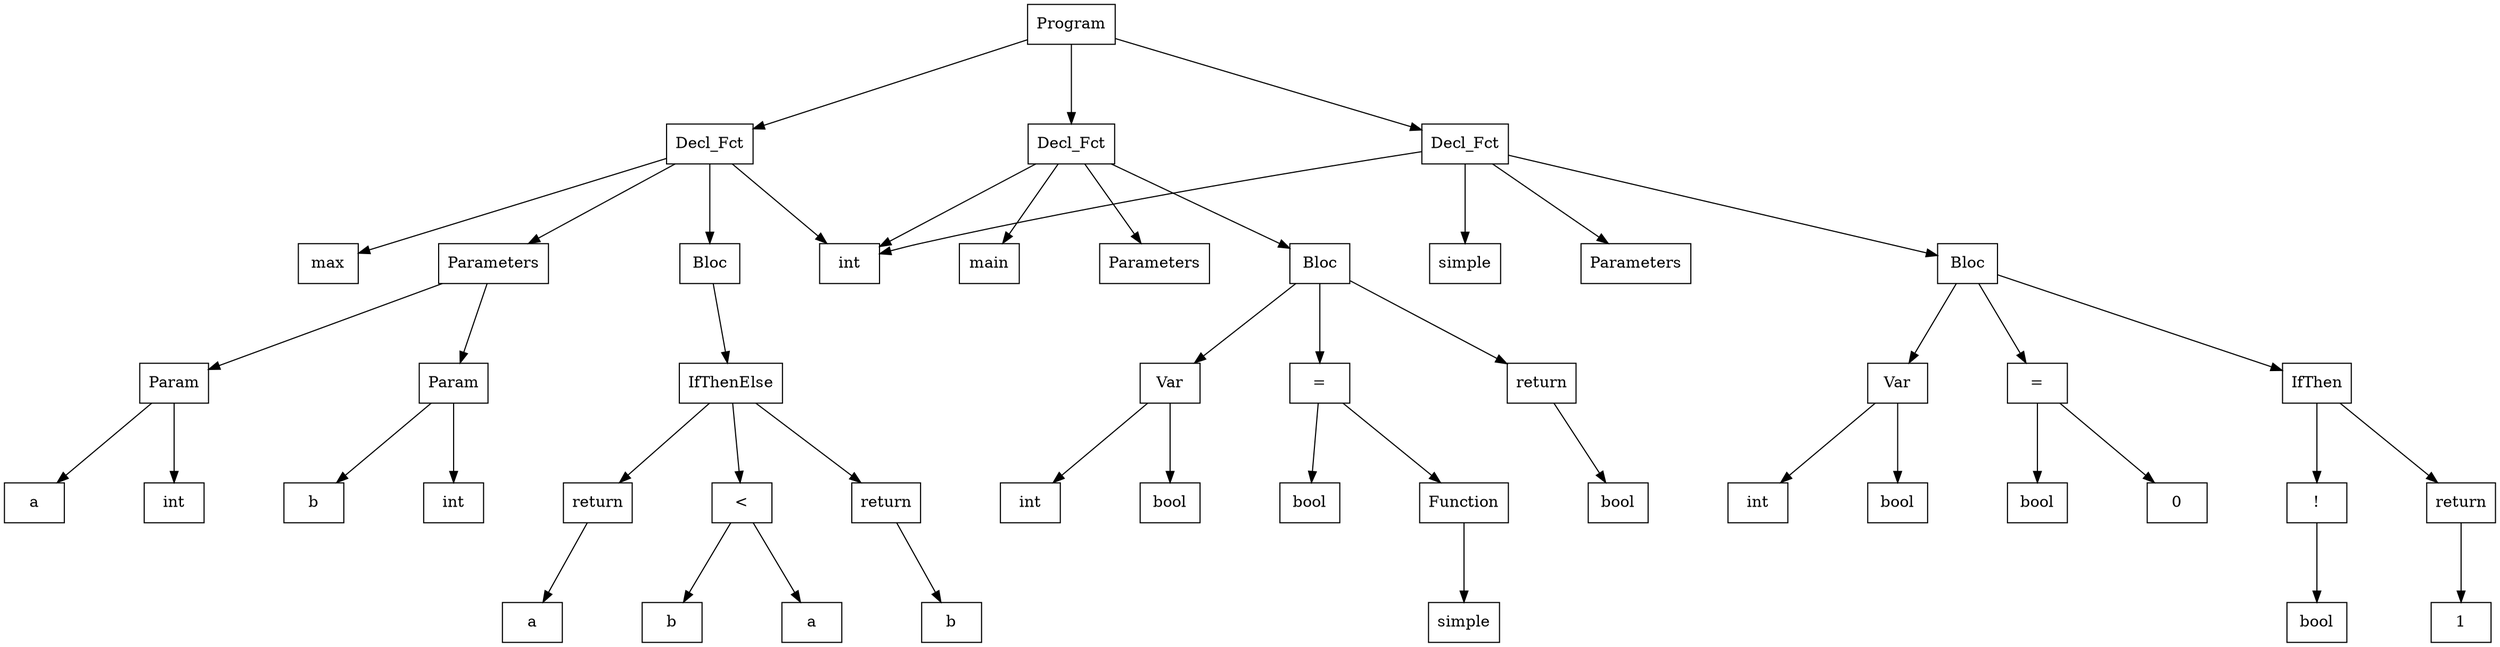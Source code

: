 digraph "ast"{

	nodesep=1;
	ranksep=1;

	N0 [label="Program", shape="box"];
	N1 [label="Decl_Fct", shape="box"];
	int [label="int", shape="box"];
	N2 [label="simple", shape="box"];
	N3 [label="Parameters", shape="box"];
	N4 [label="Bloc", shape="box"];
	N5 [label="Var", shape="box"];
	N6 [label="int", shape="box"];
	N7 [label="bool", shape="box"];
	N9 [label="bool", shape="box"];
	N10 [label="0", shape="box"];
	N8 [label=" = ", shape="box"];
	N12 [label="!", shape="box"];
	N13 [label="bool", shape="box"];
	N15 [label="1", shape="box"];
	N14 [label="return", shape="box"];
	N11 [label="IfThen", shape="box"];
	N16 [label="Decl_Fct", shape="box"];
	int [label="int", shape="box"];
	N17 [label="max", shape="box"];
	N18 [label="Parameters", shape="box"];
	N19 [label="Param", shape="box"];
	N20 [label="int", shape="box"];
	N21 [label="a", shape="box"];
	N22 [label="Param", shape="box"];
	N23 [label="int", shape="box"];
	N24 [label="b", shape="box"];
	N25 [label="Bloc", shape="box"];
	N28 [label="a", shape="box"];
	N29 [label="b", shape="box"];
	N27 [label="<", shape="box"];
	N31 [label="b", shape="box"];
	N30 [label="return", shape="box"];
	N33 [label="a", shape="box"];
	N32 [label="return", shape="box"];
	N26 [label="IfThenElse", shape="box"];
	N34 [label="Decl_Fct", shape="box"];
	int [label="int", shape="box"];
	N35 [label="main", shape="box"];
	N36 [label="Parameters", shape="box"];
	N37 [label="Bloc", shape="box"];
	N38 [label="Var", shape="box"];
	N39 [label="int", shape="box"];
	N40 [label="bool", shape="box"];
	N42 [label="bool", shape="box"];
	N44 [label="simple", shape="box"];
	N43 [label="Function", shape="box"];
	N41 [label=" = ", shape="box"];
	N46 [label="bool", shape="box"];
	N45 [label="return", shape="box"];

	N5 -> N6; 
	N5 -> N7; 
	N4 -> N5; 
	N8 -> N9; 
	N8 -> N10; 
	N4 -> N8; 
	N12 -> N13; 
	N14 -> N15; 
	N11 -> N12; 
	N11 -> N14; 
	N4 -> N11; 
	N1 -> int; 
	N1 -> N2; 
	N1 -> N3; 
	N1 -> N4; 
	N0 -> N1; 
	N19 -> N20; 
	N19 -> N21; 
	N18 -> N19; 
	N22 -> N23; 
	N22 -> N24; 
	N18 -> N22; 
	N27 -> N28; 
	N27 -> N29; 
	N30 -> N31; 
	N32 -> N33; 
	N26 -> N27; 
	N26 -> N30; 
	N26 -> N32; 
	N25 -> N26; 
	N16 -> int; 
	N16 -> N17; 
	N16 -> N18; 
	N16 -> N25; 
	N0 -> N16; 
	N38 -> N39; 
	N38 -> N40; 
	N37 -> N38; 
	N43 -> N44; 
	N41 -> N42; 
	N41 -> N43; 
	N37 -> N41; 
	N45 -> N46; 
	N37 -> N45; 
	N34 -> int; 
	N34 -> N35; 
	N34 -> N36; 
	N34 -> N37; 
	N0 -> N34; 
}